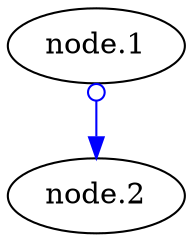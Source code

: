 digraph Perl
{
graph [ rankdir="TB" ]
node [ shape="oval" ]
edge [ color="grey" ]
"node.1"
"node.2"
"node.1" -> "node.2" [ arrowtail="odot" color="blue" dir="both" label="" ]
}
